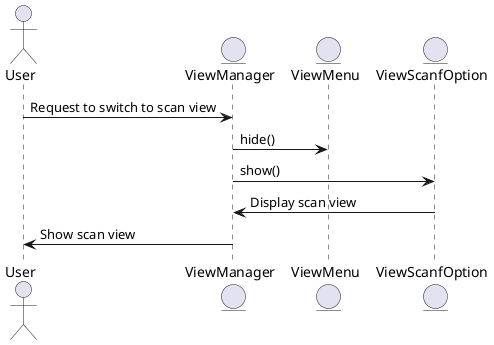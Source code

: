 @startuml SwitchView
actor User
entity ViewManager
entity ViewMenu
entity ViewScanfOption

User -> ViewManager: Request to switch to scan view
ViewManager -> ViewMenu: hide()
ViewManager -> ViewScanfOption: show()
ViewScanfOption -> ViewManager: Display scan view
ViewManager -> User: Show scan view
@enduml
